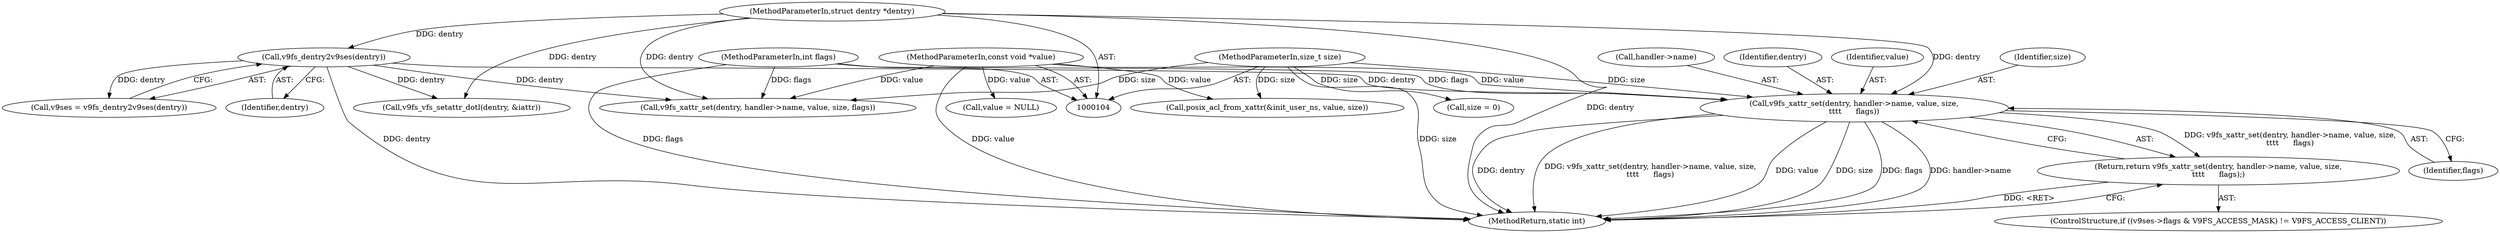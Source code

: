 digraph "0_linux_073931017b49d9458aa351605b43a7e34598caef@pointer" {
"1000129" [label="(Call,v9fs_xattr_set(dentry, handler->name, value, size,\n\t\t\t\t      flags))"];
"1000118" [label="(Call,v9fs_dentry2v9ses(dentry))"];
"1000106" [label="(MethodParameterIn,struct dentry *dentry)"];
"1000109" [label="(MethodParameterIn,const void *value)"];
"1000110" [label="(MethodParameterIn,size_t size)"];
"1000111" [label="(MethodParameterIn,int flags)"];
"1000128" [label="(Return,return v9fs_xattr_set(dentry, handler->name, value, size,\n\t\t\t\t      flags);)"];
"1000128" [label="(Return,return v9fs_xattr_set(dentry, handler->name, value, size,\n\t\t\t\t      flags);)"];
"1000135" [label="(Identifier,size)"];
"1000274" [label="(MethodReturn,static int)"];
"1000110" [label="(MethodParameterIn,size_t size)"];
"1000119" [label="(Identifier,dentry)"];
"1000109" [label="(MethodParameterIn,const void *value)"];
"1000226" [label="(Call,v9fs_vfs_setattr_dotl(dentry, &iattr))"];
"1000218" [label="(Call,size = 0)"];
"1000120" [label="(ControlStructure,if ((v9ses->flags & V9FS_ACCESS_MASK) != V9FS_ACCESS_CLIENT))"];
"1000252" [label="(Call,v9fs_xattr_set(dentry, handler->name, value, size, flags))"];
"1000131" [label="(Call,handler->name)"];
"1000116" [label="(Call,v9ses = v9fs_dentry2v9ses(dentry))"];
"1000118" [label="(Call,v9fs_dentry2v9ses(dentry))"];
"1000215" [label="(Call,value = NULL)"];
"1000106" [label="(MethodParameterIn,struct dentry *dentry)"];
"1000130" [label="(Identifier,dentry)"];
"1000136" [label="(Identifier,flags)"];
"1000129" [label="(Call,v9fs_xattr_set(dentry, handler->name, value, size,\n\t\t\t\t      flags))"];
"1000134" [label="(Identifier,value)"];
"1000157" [label="(Call,posix_acl_from_xattr(&init_user_ns, value, size))"];
"1000111" [label="(MethodParameterIn,int flags)"];
"1000129" -> "1000128"  [label="AST: "];
"1000129" -> "1000136"  [label="CFG: "];
"1000130" -> "1000129"  [label="AST: "];
"1000131" -> "1000129"  [label="AST: "];
"1000134" -> "1000129"  [label="AST: "];
"1000135" -> "1000129"  [label="AST: "];
"1000136" -> "1000129"  [label="AST: "];
"1000128" -> "1000129"  [label="CFG: "];
"1000129" -> "1000274"  [label="DDG: dentry"];
"1000129" -> "1000274"  [label="DDG: v9fs_xattr_set(dentry, handler->name, value, size,\n\t\t\t\t      flags)"];
"1000129" -> "1000274"  [label="DDG: value"];
"1000129" -> "1000274"  [label="DDG: size"];
"1000129" -> "1000274"  [label="DDG: flags"];
"1000129" -> "1000274"  [label="DDG: handler->name"];
"1000129" -> "1000128"  [label="DDG: v9fs_xattr_set(dentry, handler->name, value, size,\n\t\t\t\t      flags)"];
"1000118" -> "1000129"  [label="DDG: dentry"];
"1000106" -> "1000129"  [label="DDG: dentry"];
"1000109" -> "1000129"  [label="DDG: value"];
"1000110" -> "1000129"  [label="DDG: size"];
"1000111" -> "1000129"  [label="DDG: flags"];
"1000118" -> "1000116"  [label="AST: "];
"1000118" -> "1000119"  [label="CFG: "];
"1000119" -> "1000118"  [label="AST: "];
"1000116" -> "1000118"  [label="CFG: "];
"1000118" -> "1000274"  [label="DDG: dentry"];
"1000118" -> "1000116"  [label="DDG: dentry"];
"1000106" -> "1000118"  [label="DDG: dentry"];
"1000118" -> "1000226"  [label="DDG: dentry"];
"1000118" -> "1000252"  [label="DDG: dentry"];
"1000106" -> "1000104"  [label="AST: "];
"1000106" -> "1000274"  [label="DDG: dentry"];
"1000106" -> "1000226"  [label="DDG: dentry"];
"1000106" -> "1000252"  [label="DDG: dentry"];
"1000109" -> "1000104"  [label="AST: "];
"1000109" -> "1000274"  [label="DDG: value"];
"1000109" -> "1000157"  [label="DDG: value"];
"1000109" -> "1000215"  [label="DDG: value"];
"1000109" -> "1000252"  [label="DDG: value"];
"1000110" -> "1000104"  [label="AST: "];
"1000110" -> "1000274"  [label="DDG: size"];
"1000110" -> "1000157"  [label="DDG: size"];
"1000110" -> "1000218"  [label="DDG: size"];
"1000110" -> "1000252"  [label="DDG: size"];
"1000111" -> "1000104"  [label="AST: "];
"1000111" -> "1000274"  [label="DDG: flags"];
"1000111" -> "1000252"  [label="DDG: flags"];
"1000128" -> "1000120"  [label="AST: "];
"1000274" -> "1000128"  [label="CFG: "];
"1000128" -> "1000274"  [label="DDG: <RET>"];
}
